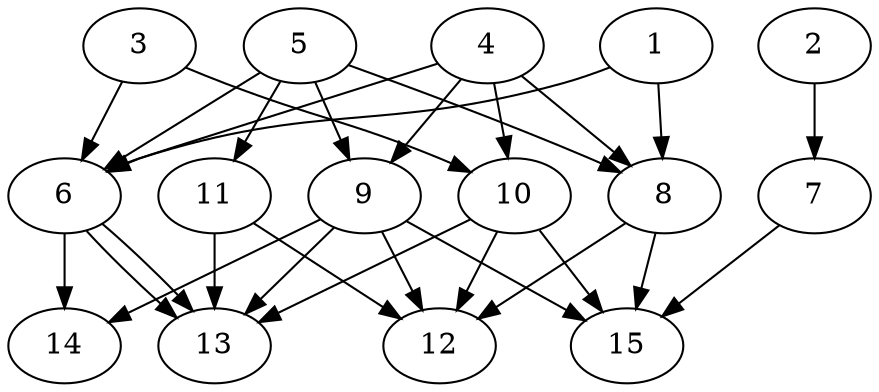 // DAG automatically generated by daggen at Tue Aug  6 16:26:17 2019
// ./daggen --dot -n 15 --ccr 0.4 --fat 0.6 --regular 0.5 --density 0.8 --mindata 5242880 --maxdata 52428800 
digraph G {
  1 [size="27404800", alpha="0.17", expect_size="10961920"] 
  1 -> 6 [size ="10961920"]
  1 -> 8 [size ="10961920"]
  2 [size="16007680", alpha="0.09", expect_size="6403072"] 
  2 -> 7 [size ="6403072"]
  3 [size="16916480", alpha="0.17", expect_size="6766592"] 
  3 -> 6 [size ="6766592"]
  3 -> 10 [size ="6766592"]
  4 [size="110709760", alpha="0.06", expect_size="44283904"] 
  4 -> 6 [size ="44283904"]
  4 -> 8 [size ="44283904"]
  4 -> 9 [size ="44283904"]
  4 -> 10 [size ="44283904"]
  5 [size="50355200", alpha="0.06", expect_size="20142080"] 
  5 -> 6 [size ="20142080"]
  5 -> 8 [size ="20142080"]
  5 -> 9 [size ="20142080"]
  5 -> 11 [size ="20142080"]
  6 [size="106403840", alpha="0.14", expect_size="42561536"] 
  6 -> 13 [size ="42561536"]
  6 -> 13 [size ="42561536"]
  6 -> 14 [size ="42561536"]
  7 [size="14105600", alpha="0.04", expect_size="5642240"] 
  7 -> 15 [size ="5642240"]
  8 [size="75038720", alpha="0.17", expect_size="30015488"] 
  8 -> 12 [size ="30015488"]
  8 -> 15 [size ="30015488"]
  9 [size="125125120", alpha="0.01", expect_size="50050048"] 
  9 -> 12 [size ="50050048"]
  9 -> 13 [size ="50050048"]
  9 -> 14 [size ="50050048"]
  9 -> 15 [size ="50050048"]
  10 [size="121374720", alpha="0.16", expect_size="48549888"] 
  10 -> 12 [size ="48549888"]
  10 -> 13 [size ="48549888"]
  10 -> 15 [size ="48549888"]
  11 [size="47813120", alpha="0.07", expect_size="19125248"] 
  11 -> 12 [size ="19125248"]
  11 -> 13 [size ="19125248"]
  12 [size="31864320", alpha="0.18", expect_size="12745728"] 
  13 [size="83046400", alpha="0.11", expect_size="33218560"] 
  14 [size="64145920", alpha="0.09", expect_size="25658368"] 
  15 [size="97712640", alpha="0.15", expect_size="39085056"] 
}
